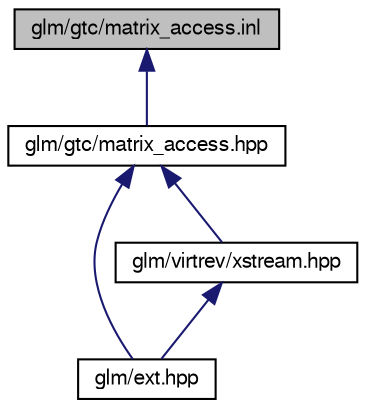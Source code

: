 digraph "glm/gtc/matrix_access.inl"
{
  edge [fontname="FreeSans",fontsize="10",labelfontname="FreeSans",labelfontsize="10"];
  node [fontname="FreeSans",fontsize="10",shape=record];
  Node1 [label="glm/gtc/matrix_access.inl",height=0.2,width=0.4,color="black", fillcolor="grey75", style="filled" fontcolor="black"];
  Node1 -> Node2 [dir="back",color="midnightblue",fontsize="10",style="solid",fontname="FreeSans"];
  Node2 [label="glm/gtc/matrix_access.hpp",height=0.2,width=0.4,color="black", fillcolor="white", style="filled",URL="$de/dd6/matrix__access_8hpp.html"];
  Node2 -> Node3 [dir="back",color="midnightblue",fontsize="10",style="solid",fontname="FreeSans"];
  Node3 [label="glm/ext.hpp",height=0.2,width=0.4,color="black", fillcolor="white", style="filled",URL="$d5/da8/ext_8hpp.html"];
  Node2 -> Node4 [dir="back",color="midnightblue",fontsize="10",style="solid",fontname="FreeSans"];
  Node4 [label="glm/virtrev/xstream.hpp",height=0.2,width=0.4,color="black", fillcolor="white", style="filled",URL="$df/d46/xstream_8hpp.html"];
  Node4 -> Node3 [dir="back",color="midnightblue",fontsize="10",style="solid",fontname="FreeSans"];
}
